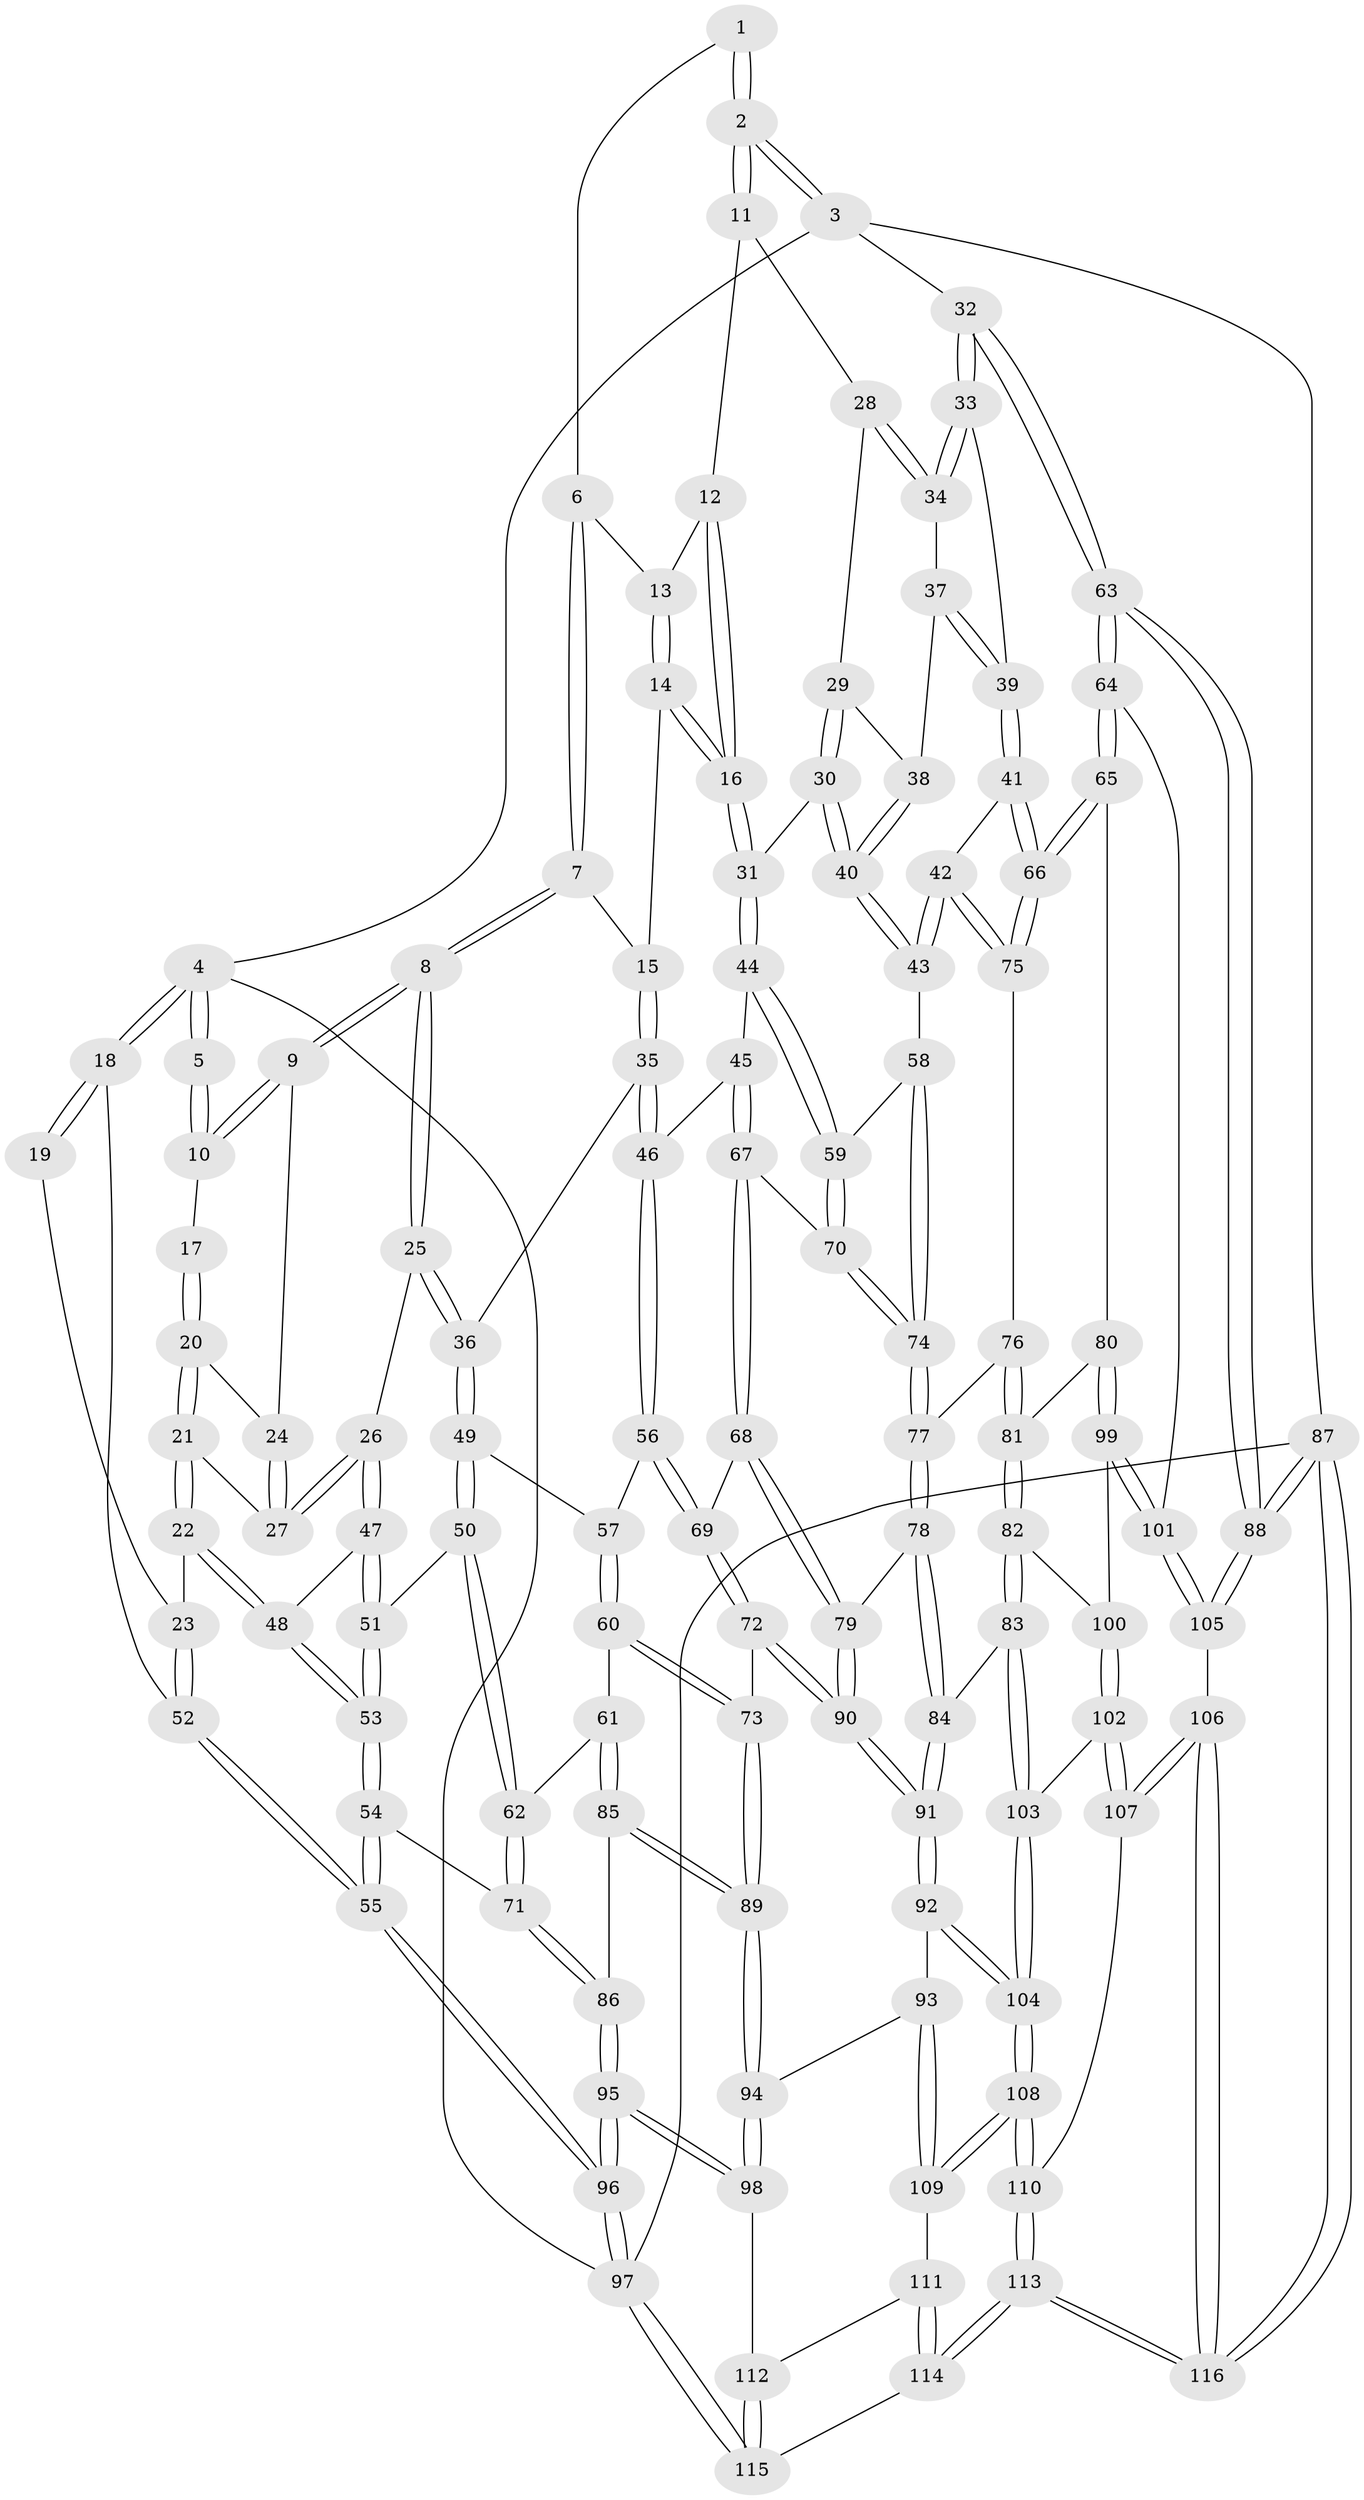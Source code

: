 // Generated by graph-tools (version 1.1) at 2025/17/03/09/25 04:17:08]
// undirected, 116 vertices, 287 edges
graph export_dot {
graph [start="1"]
  node [color=gray90,style=filled];
  1 [pos="+0.5048600935875599+0"];
  2 [pos="+1+0"];
  3 [pos="+1+0"];
  4 [pos="+0+0"];
  5 [pos="+0.4132370977299657+0"];
  6 [pos="+0.5044082267265433+0"];
  7 [pos="+0.42870615458540373+0.18008978784914917"];
  8 [pos="+0.3789369388652651+0.20861694061743677"];
  9 [pos="+0.27704550856645455+0.14645987512901534"];
  10 [pos="+0.22544223907310007+0.1063307323118615"];
  11 [pos="+0.871814081027689+0.11903447943972165"];
  12 [pos="+0.6822061438338662+0.11153656141910549"];
  13 [pos="+0.6315646927440938+0.09165660468903718"];
  14 [pos="+0.5807257664898766+0.25307736696077326"];
  15 [pos="+0.5190829950250784+0.22549232084642287"];
  16 [pos="+0.6211449171035586+0.2886960791603719"];
  17 [pos="+0.18886771695468155+0.103860710522235"];
  18 [pos="+0+0"];
  19 [pos="+0.16792542416350398+0.09723554580596061"];
  20 [pos="+0.17804750228980748+0.23264579248793935"];
  21 [pos="+0.15881482161223756+0.28313746658283584"];
  22 [pos="+0.06809359746934718+0.30355249217436847"];
  23 [pos="+0.05749573331226248+0.2992007271570765"];
  24 [pos="+0.21171667873190678+0.21427874283562987"];
  25 [pos="+0.3476290316889762+0.2776333297655935"];
  26 [pos="+0.29863048732304975+0.30899077966761224"];
  27 [pos="+0.2732908690373579+0.30360642454953707"];
  28 [pos="+0.8691102491789985+0.12487705326015801"];
  29 [pos="+0.8024926674918136+0.2149932444735795"];
  30 [pos="+0.6564253743538188+0.29601153296618693"];
  31 [pos="+0.6335389067634224+0.30206182959568467"];
  32 [pos="+1+0.37214149523288725"];
  33 [pos="+0.9962324186993646+0.3855117870840022"];
  34 [pos="+0.9364108587814967+0.31853632683833716"];
  35 [pos="+0.46086475569909513+0.3905158785471669"];
  36 [pos="+0.4073740119566317+0.3723975128537591"];
  37 [pos="+0.8616280679806909+0.33817907313880075"];
  38 [pos="+0.8399099915621097+0.32617676587366656"];
  39 [pos="+0.9261055114953352+0.4223637916061798"];
  40 [pos="+0.8051593024972169+0.4028069029372847"];
  41 [pos="+0.8971384822312813+0.4547089580864438"];
  42 [pos="+0.8375756636436064+0.47081713522855206"];
  43 [pos="+0.8189942915995003+0.461730557760878"];
  44 [pos="+0.6176385119097395+0.3665276851907927"];
  45 [pos="+0.6054225079291642+0.3780933129527204"];
  46 [pos="+0.5136248602177674+0.4142117173673371"];
  47 [pos="+0.28381946391054724+0.3474379661005971"];
  48 [pos="+0.12516957666558287+0.39757962876709096"];
  49 [pos="+0.3910655579808009+0.4337532410919798"];
  50 [pos="+0.3268953032879175+0.4593308523056861"];
  51 [pos="+0.27161158272193753+0.41821647997878597"];
  52 [pos="+0+0.2744673390889862"];
  53 [pos="+0.16339806506934965+0.5184702388778644"];
  54 [pos="+0.15572588269680626+0.5528166903282503"];
  55 [pos="+0+0.7152094876293899"];
  56 [pos="+0.49845564047177576+0.4481271001229776"];
  57 [pos="+0.40470497026550195+0.46063821814968325"];
  58 [pos="+0.7992967882824171+0.4659029950423206"];
  59 [pos="+0.6850172428076585+0.44415382493369515"];
  60 [pos="+0.4149790064413781+0.5668860316535141"];
  61 [pos="+0.3964203023919798+0.5674874426946044"];
  62 [pos="+0.34112343191262495+0.5464874067159705"];
  63 [pos="+1+0.6223131040298157"];
  64 [pos="+1+0.6234110309260859"];
  65 [pos="+1+0.6152682386063635"];
  66 [pos="+0.9978461835474026+0.5962339570732448"];
  67 [pos="+0.5840729749520824+0.5404694071845481"];
  68 [pos="+0.5660270168543203+0.5730094033788922"];
  69 [pos="+0.4739351595011669+0.5798144952646608"];
  70 [pos="+0.6827624528365958+0.5137695514757401"];
  71 [pos="+0.20462440474773874+0.5723058122407761"];
  72 [pos="+0.46632397606799164+0.5843563567412621"];
  73 [pos="+0.4633951154730628+0.583927277429105"];
  74 [pos="+0.714577422276594+0.5713187834394488"];
  75 [pos="+0.8393162737197464+0.5580980541870317"];
  76 [pos="+0.8280925507962426+0.5786231605455879"];
  77 [pos="+0.7148222384487272+0.5773092003572636"];
  78 [pos="+0.6730440566906953+0.6579134245127731"];
  79 [pos="+0.6599465012207493+0.6518930312074095"];
  80 [pos="+0.9834313198912956+0.6377212804083634"];
  81 [pos="+0.8359217750769853+0.6536325949506766"];
  82 [pos="+0.8032551599841528+0.7023720266121504"];
  83 [pos="+0.7074677274173056+0.7205036148113068"];
  84 [pos="+0.6937663569089326+0.7004153476249323"];
  85 [pos="+0.31772708114728393+0.6780423237448983"];
  86 [pos="+0.2614662548081032+0.6518784222418218"];
  87 [pos="+1+1"];
  88 [pos="+1+0.8545805662306271"];
  89 [pos="+0.34672038033083646+0.7321720170936558"];
  90 [pos="+0.49042593986589306+0.7126454395074548"];
  91 [pos="+0.4844838743461582+0.7519124814521749"];
  92 [pos="+0.4826516344617577+0.7573094104917543"];
  93 [pos="+0.43940120671688604+0.7827063772697896"];
  94 [pos="+0.3632024099919804+0.8123909804110417"];
  95 [pos="+0.1587493679159196+0.9114967628795444"];
  96 [pos="+0+1"];
  97 [pos="+0+1"];
  98 [pos="+0.3367226983296105+0.84826716374681"];
  99 [pos="+0.8948558640439093+0.7708989654959542"];
  100 [pos="+0.8298049159342809+0.7245823440780468"];
  101 [pos="+0.9093194679544877+0.8075084108674281"];
  102 [pos="+0.8068009690686114+0.8466043586312939"];
  103 [pos="+0.7069519969712906+0.7228873301310642"];
  104 [pos="+0.6328528921059181+0.859192235551331"];
  105 [pos="+0.9121118219541395+0.8679948708560911"];
  106 [pos="+0.8770058590123507+0.9111883387954424"];
  107 [pos="+0.8406000940868604+0.8994205083954521"];
  108 [pos="+0.6335921258586387+0.8713872285653272"];
  109 [pos="+0.5346910521842795+0.9195231341201713"];
  110 [pos="+0.664930135766911+0.9128074577984802"];
  111 [pos="+0.5342980188767988+0.9198419450237806"];
  112 [pos="+0.4128861846436946+0.9205261033120191"];
  113 [pos="+0.6793914828275655+1"];
  114 [pos="+0.4882417065760784+1"];
  115 [pos="+0.4834211773946876+1"];
  116 [pos="+0.931201672274833+1"];
  1 -- 2;
  1 -- 2;
  1 -- 6;
  2 -- 3;
  2 -- 3;
  2 -- 11;
  2 -- 11;
  3 -- 4;
  3 -- 32;
  3 -- 87;
  4 -- 5;
  4 -- 5;
  4 -- 18;
  4 -- 18;
  4 -- 97;
  5 -- 10;
  5 -- 10;
  6 -- 7;
  6 -- 7;
  6 -- 13;
  7 -- 8;
  7 -- 8;
  7 -- 15;
  8 -- 9;
  8 -- 9;
  8 -- 25;
  8 -- 25;
  9 -- 10;
  9 -- 10;
  9 -- 24;
  10 -- 17;
  11 -- 12;
  11 -- 28;
  12 -- 13;
  12 -- 16;
  12 -- 16;
  13 -- 14;
  13 -- 14;
  14 -- 15;
  14 -- 16;
  14 -- 16;
  15 -- 35;
  15 -- 35;
  16 -- 31;
  16 -- 31;
  17 -- 20;
  17 -- 20;
  18 -- 19;
  18 -- 19;
  18 -- 52;
  19 -- 23;
  20 -- 21;
  20 -- 21;
  20 -- 24;
  21 -- 22;
  21 -- 22;
  21 -- 27;
  22 -- 23;
  22 -- 48;
  22 -- 48;
  23 -- 52;
  23 -- 52;
  24 -- 27;
  24 -- 27;
  25 -- 26;
  25 -- 36;
  25 -- 36;
  26 -- 27;
  26 -- 27;
  26 -- 47;
  26 -- 47;
  28 -- 29;
  28 -- 34;
  28 -- 34;
  29 -- 30;
  29 -- 30;
  29 -- 38;
  30 -- 31;
  30 -- 40;
  30 -- 40;
  31 -- 44;
  31 -- 44;
  32 -- 33;
  32 -- 33;
  32 -- 63;
  32 -- 63;
  33 -- 34;
  33 -- 34;
  33 -- 39;
  34 -- 37;
  35 -- 36;
  35 -- 46;
  35 -- 46;
  36 -- 49;
  36 -- 49;
  37 -- 38;
  37 -- 39;
  37 -- 39;
  38 -- 40;
  38 -- 40;
  39 -- 41;
  39 -- 41;
  40 -- 43;
  40 -- 43;
  41 -- 42;
  41 -- 66;
  41 -- 66;
  42 -- 43;
  42 -- 43;
  42 -- 75;
  42 -- 75;
  43 -- 58;
  44 -- 45;
  44 -- 59;
  44 -- 59;
  45 -- 46;
  45 -- 67;
  45 -- 67;
  46 -- 56;
  46 -- 56;
  47 -- 48;
  47 -- 51;
  47 -- 51;
  48 -- 53;
  48 -- 53;
  49 -- 50;
  49 -- 50;
  49 -- 57;
  50 -- 51;
  50 -- 62;
  50 -- 62;
  51 -- 53;
  51 -- 53;
  52 -- 55;
  52 -- 55;
  53 -- 54;
  53 -- 54;
  54 -- 55;
  54 -- 55;
  54 -- 71;
  55 -- 96;
  55 -- 96;
  56 -- 57;
  56 -- 69;
  56 -- 69;
  57 -- 60;
  57 -- 60;
  58 -- 59;
  58 -- 74;
  58 -- 74;
  59 -- 70;
  59 -- 70;
  60 -- 61;
  60 -- 73;
  60 -- 73;
  61 -- 62;
  61 -- 85;
  61 -- 85;
  62 -- 71;
  62 -- 71;
  63 -- 64;
  63 -- 64;
  63 -- 88;
  63 -- 88;
  64 -- 65;
  64 -- 65;
  64 -- 101;
  65 -- 66;
  65 -- 66;
  65 -- 80;
  66 -- 75;
  66 -- 75;
  67 -- 68;
  67 -- 68;
  67 -- 70;
  68 -- 69;
  68 -- 79;
  68 -- 79;
  69 -- 72;
  69 -- 72;
  70 -- 74;
  70 -- 74;
  71 -- 86;
  71 -- 86;
  72 -- 73;
  72 -- 90;
  72 -- 90;
  73 -- 89;
  73 -- 89;
  74 -- 77;
  74 -- 77;
  75 -- 76;
  76 -- 77;
  76 -- 81;
  76 -- 81;
  77 -- 78;
  77 -- 78;
  78 -- 79;
  78 -- 84;
  78 -- 84;
  79 -- 90;
  79 -- 90;
  80 -- 81;
  80 -- 99;
  80 -- 99;
  81 -- 82;
  81 -- 82;
  82 -- 83;
  82 -- 83;
  82 -- 100;
  83 -- 84;
  83 -- 103;
  83 -- 103;
  84 -- 91;
  84 -- 91;
  85 -- 86;
  85 -- 89;
  85 -- 89;
  86 -- 95;
  86 -- 95;
  87 -- 88;
  87 -- 88;
  87 -- 116;
  87 -- 116;
  87 -- 97;
  88 -- 105;
  88 -- 105;
  89 -- 94;
  89 -- 94;
  90 -- 91;
  90 -- 91;
  91 -- 92;
  91 -- 92;
  92 -- 93;
  92 -- 104;
  92 -- 104;
  93 -- 94;
  93 -- 109;
  93 -- 109;
  94 -- 98;
  94 -- 98;
  95 -- 96;
  95 -- 96;
  95 -- 98;
  95 -- 98;
  96 -- 97;
  96 -- 97;
  97 -- 115;
  97 -- 115;
  98 -- 112;
  99 -- 100;
  99 -- 101;
  99 -- 101;
  100 -- 102;
  100 -- 102;
  101 -- 105;
  101 -- 105;
  102 -- 103;
  102 -- 107;
  102 -- 107;
  103 -- 104;
  103 -- 104;
  104 -- 108;
  104 -- 108;
  105 -- 106;
  106 -- 107;
  106 -- 107;
  106 -- 116;
  106 -- 116;
  107 -- 110;
  108 -- 109;
  108 -- 109;
  108 -- 110;
  108 -- 110;
  109 -- 111;
  110 -- 113;
  110 -- 113;
  111 -- 112;
  111 -- 114;
  111 -- 114;
  112 -- 115;
  112 -- 115;
  113 -- 114;
  113 -- 114;
  113 -- 116;
  113 -- 116;
  114 -- 115;
}
